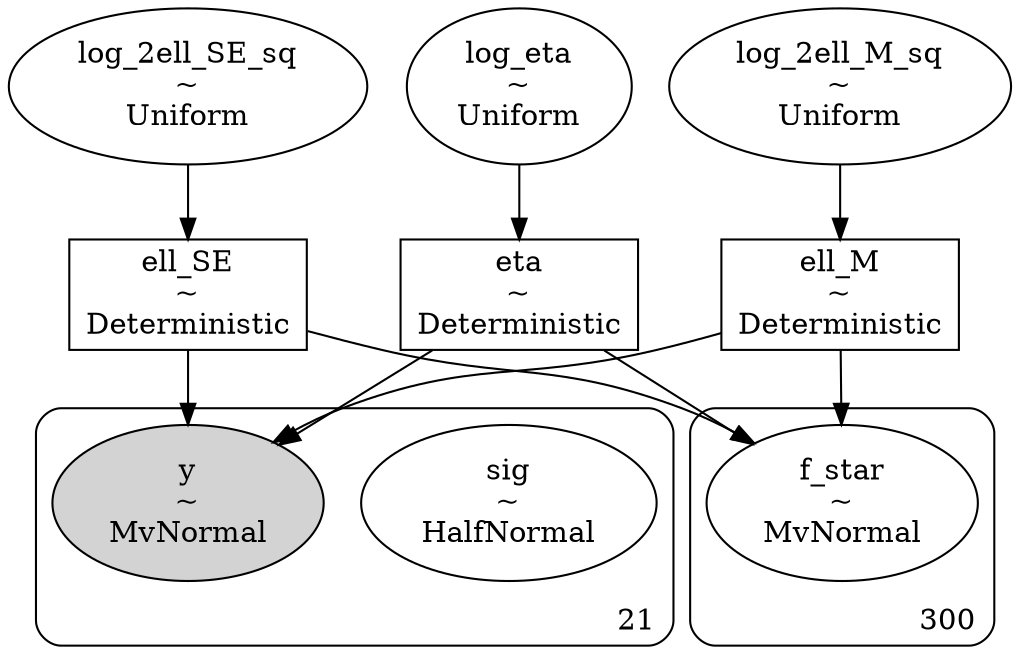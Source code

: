 digraph {
	ell_SE [label="ell_SE
~
Deterministic" shape=box]
	eta [label="eta
~
Deterministic" shape=box]
	ell_M [label="ell_M
~
Deterministic" shape=box]
	log_2ell_SE_sq [label="log_2ell_SE_sq
~
Uniform" shape=ellipse]
	log_eta [label="log_eta
~
Uniform" shape=ellipse]
	log_2ell_M_sq [label="log_2ell_M_sq
~
Uniform" shape=ellipse]
	subgraph cluster21 {
		sig [label="sig
~
HalfNormal" shape=ellipse]
		y [label="y
~
MvNormal" shape=ellipse style=filled]
		label=21 labeljust=r labelloc=b style=rounded
	}
	subgraph cluster300 {
		f_star [label="f_star
~
MvNormal" shape=ellipse]
		label=300 labeljust=r labelloc=b style=rounded
	}
	log_2ell_SE_sq -> ell_SE
	log_2ell_M_sq -> ell_M
	log_eta -> eta
	ell_M -> y
	ell_SE -> y
	eta -> y
	ell_M -> f_star
	ell_SE -> f_star
	eta -> f_star
}
